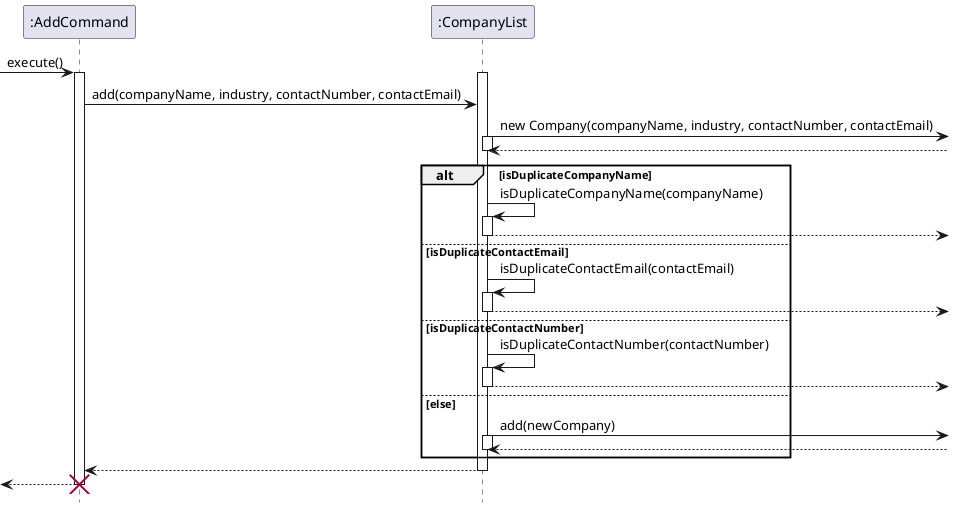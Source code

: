 @startuml
'https://plantuml.com/sequence-diagram

hide footbox

-> ":AddCommand" : execute()

activate ":AddCommand"

    activate ":CompanyList"
    ":AddCommand" -> ":CompanyList" : add(companyName, industry, contactNumber, contactEmail)
    ":CompanyList" -> : new Company(companyName, industry, contactNumber, contactEmail)
                 activate ":CompanyList"
                 ":CompanyList" <-- :
                 deactivate ":CompanyList"
    alt isDuplicateCompanyName
            ":CompanyList" -> ":CompanyList" : isDuplicateCompanyName(companyName)
            activate ":CompanyList"
                ":CompanyList" -->
            deactivate ":CompanyList"

    else isDuplicateContactEmail
            ":CompanyList" -> ":CompanyList" : isDuplicateContactEmail(contactEmail)
            activate ":CompanyList"
                ":CompanyList" -->
            deactivate ":CompanyList"

    else isDuplicateContactNumber
            ":CompanyList" -> ":CompanyList" : isDuplicateContactNumber(contactNumber)
            activate ":CompanyList"
                ":CompanyList" -->
            deactivate ":CompanyList"

    else else
        ":CompanyList" -> : add(newCompany)
         activate ":CompanyList"
         ":CompanyList" <-- :
         deactivate ":CompanyList"
    end
    ":CompanyList" --> ":AddCommand"
    deactivate ":CompanyList"

<-- ":AddCommand" :

destroy ":AddCommand"




@enduml
